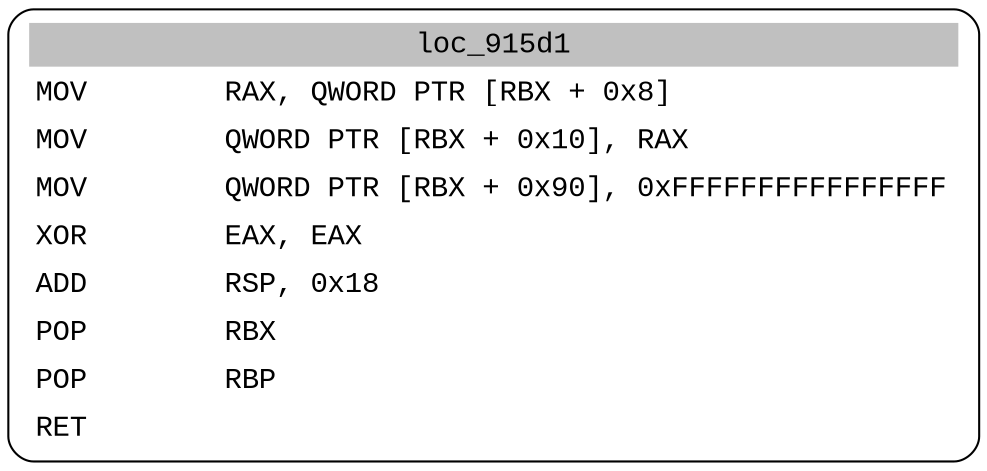 digraph asm_graph {
1941 [
shape="Mrecord" fontname="Courier New"label =<<table border="0" cellborder="0" cellpadding="3"><tr><td align="center" colspan="2" bgcolor="grey">loc_915d1</td></tr><tr><td align="left">MOV        RAX, QWORD PTR [RBX + 0x8]</td></tr><tr><td align="left">MOV        QWORD PTR [RBX + 0x10], RAX</td></tr><tr><td align="left">MOV        QWORD PTR [RBX + 0x90], 0xFFFFFFFFFFFFFFFF</td></tr><tr><td align="left">XOR        EAX, EAX</td></tr><tr><td align="left">ADD        RSP, 0x18</td></tr><tr><td align="left">POP        RBX</td></tr><tr><td align="left">POP        RBP</td></tr><tr><td align="left">RET        </td></tr></table>> ];
}